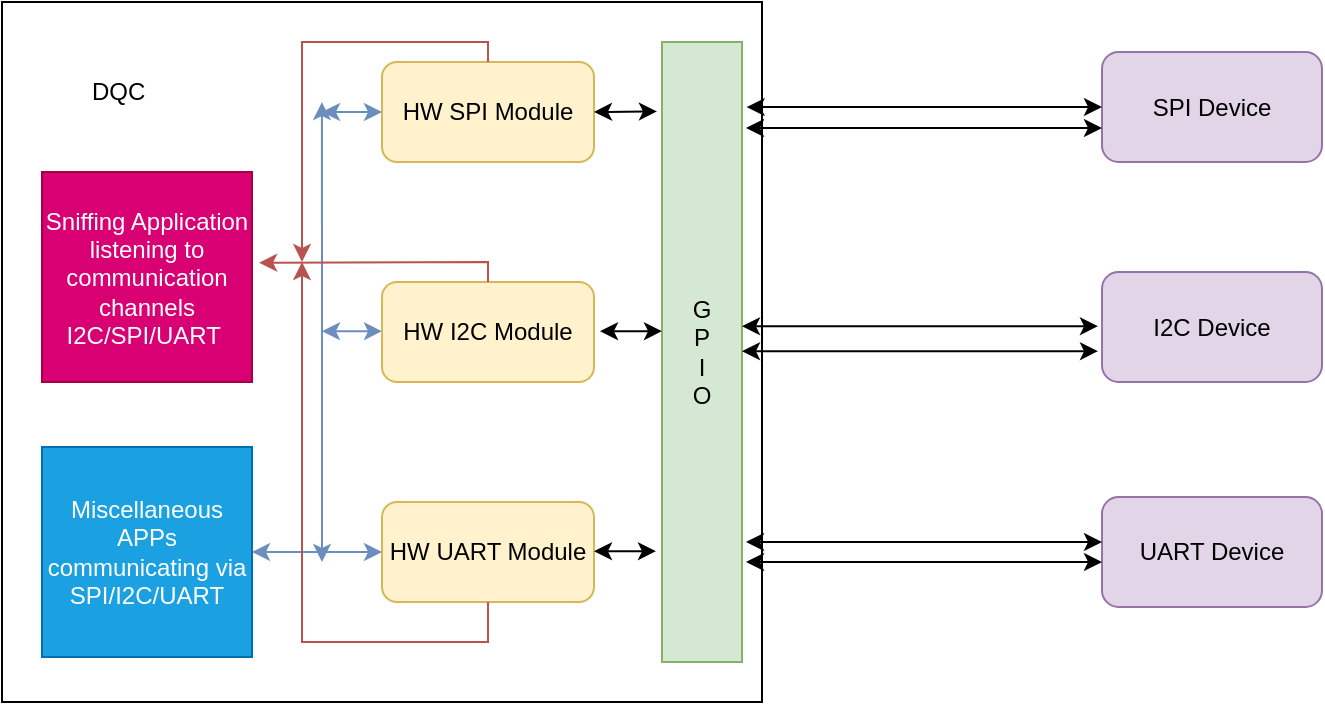 <mxfile version="24.6.4" type="github">
  <diagram name="Page-1" id="d1yw5aIdHZ56VsVLmTZw">
    <mxGraphModel dx="966" dy="575" grid="1" gridSize="10" guides="1" tooltips="1" connect="1" arrows="1" fold="1" page="1" pageScale="1" pageWidth="827" pageHeight="1169" math="0" shadow="0">
      <root>
        <mxCell id="0" />
        <mxCell id="1" parent="0" />
        <mxCell id="KTRfa0HQbRQcBF-a7mTR-3" value="" style="rounded=0;whiteSpace=wrap;html=1;" vertex="1" parent="1">
          <mxGeometry x="50" y="180" width="380" height="350" as="geometry" />
        </mxCell>
        <mxCell id="KTRfa0HQbRQcBF-a7mTR-4" value="HW SPI Module" style="rounded=1;whiteSpace=wrap;html=1;fillColor=#fff2cc;strokeColor=#d6b656;" vertex="1" parent="1">
          <mxGeometry x="240" y="210" width="106" height="50" as="geometry" />
        </mxCell>
        <mxCell id="KTRfa0HQbRQcBF-a7mTR-5" value="HW I2C Module" style="rounded=1;whiteSpace=wrap;html=1;fillColor=#fff2cc;strokeColor=#d6b656;" vertex="1" parent="1">
          <mxGeometry x="240" y="320" width="106" height="50" as="geometry" />
        </mxCell>
        <mxCell id="KTRfa0HQbRQcBF-a7mTR-6" value="HW UART Module" style="rounded=1;whiteSpace=wrap;html=1;fillColor=#fff2cc;strokeColor=#d6b656;" vertex="1" parent="1">
          <mxGeometry x="240" y="430" width="106" height="50" as="geometry" />
        </mxCell>
        <mxCell id="KTRfa0HQbRQcBF-a7mTR-8" value="G&lt;br&gt;P&lt;br&gt;I&lt;br&gt;O" style="rounded=0;whiteSpace=wrap;html=1;fillColor=#d5e8d4;strokeColor=#82b366;" vertex="1" parent="1">
          <mxGeometry x="380" y="200" width="40" height="310" as="geometry" />
        </mxCell>
        <mxCell id="KTRfa0HQbRQcBF-a7mTR-9" value="Sniffing Application&lt;br&gt;listening to communication channels I2C/SPI/UART&amp;nbsp;" style="whiteSpace=wrap;html=1;aspect=fixed;fillColor=#d80073;fontColor=#ffffff;strokeColor=#A50040;" vertex="1" parent="1">
          <mxGeometry x="70" y="265" width="105" height="105" as="geometry" />
        </mxCell>
        <mxCell id="KTRfa0HQbRQcBF-a7mTR-10" value="SPI Device" style="rounded=1;whiteSpace=wrap;html=1;fillColor=#e1d5e7;strokeColor=#9673a6;" vertex="1" parent="1">
          <mxGeometry x="600" y="205" width="110" height="55" as="geometry" />
        </mxCell>
        <mxCell id="KTRfa0HQbRQcBF-a7mTR-11" value="I2C Device" style="rounded=1;whiteSpace=wrap;html=1;fillColor=#e1d5e7;strokeColor=#9673a6;" vertex="1" parent="1">
          <mxGeometry x="600" y="315" width="110" height="55" as="geometry" />
        </mxCell>
        <mxCell id="KTRfa0HQbRQcBF-a7mTR-12" value="UART Device" style="rounded=1;whiteSpace=wrap;html=1;fillColor=#e1d5e7;strokeColor=#9673a6;" vertex="1" parent="1">
          <mxGeometry x="600" y="427.5" width="110" height="55" as="geometry" />
        </mxCell>
        <mxCell id="KTRfa0HQbRQcBF-a7mTR-13" value="DQC&amp;nbsp;" style="text;html=1;align=center;verticalAlign=middle;whiteSpace=wrap;rounded=0;" vertex="1" parent="1">
          <mxGeometry x="80" y="210" width="60" height="30" as="geometry" />
        </mxCell>
        <mxCell id="KTRfa0HQbRQcBF-a7mTR-14" value="" style="endArrow=classic;startArrow=classic;html=1;rounded=0;entryX=0;entryY=0.5;entryDx=0;entryDy=0;exitX=1.057;exitY=0.105;exitDx=0;exitDy=0;exitPerimeter=0;" edge="1" parent="1" source="KTRfa0HQbRQcBF-a7mTR-8" target="KTRfa0HQbRQcBF-a7mTR-10">
          <mxGeometry width="50" height="50" relative="1" as="geometry">
            <mxPoint x="380" y="360" as="sourcePoint" />
            <mxPoint x="430" y="310" as="targetPoint" />
          </mxGeometry>
        </mxCell>
        <mxCell id="KTRfa0HQbRQcBF-a7mTR-15" value="" style="endArrow=classic;startArrow=classic;html=1;rounded=0;entryX=0;entryY=0.5;entryDx=0;entryDy=0;exitX=1.057;exitY=0.105;exitDx=0;exitDy=0;exitPerimeter=0;" edge="1" parent="1">
          <mxGeometry width="50" height="50" relative="1" as="geometry">
            <mxPoint x="422" y="243" as="sourcePoint" />
            <mxPoint x="600" y="243" as="targetPoint" />
          </mxGeometry>
        </mxCell>
        <mxCell id="KTRfa0HQbRQcBF-a7mTR-16" value="" style="endArrow=classic;startArrow=classic;html=1;rounded=0;entryX=0;entryY=0.5;entryDx=0;entryDy=0;exitX=1.057;exitY=0.105;exitDx=0;exitDy=0;exitPerimeter=0;" edge="1" parent="1">
          <mxGeometry width="50" height="50" relative="1" as="geometry">
            <mxPoint x="420" y="342.1" as="sourcePoint" />
            <mxPoint x="598" y="342.1" as="targetPoint" />
          </mxGeometry>
        </mxCell>
        <mxCell id="KTRfa0HQbRQcBF-a7mTR-17" value="" style="endArrow=classic;startArrow=classic;html=1;rounded=0;entryX=0;entryY=0.5;entryDx=0;entryDy=0;exitX=1.057;exitY=0.105;exitDx=0;exitDy=0;exitPerimeter=0;" edge="1" parent="1">
          <mxGeometry width="50" height="50" relative="1" as="geometry">
            <mxPoint x="420" y="354.6" as="sourcePoint" />
            <mxPoint x="598" y="354.6" as="targetPoint" />
          </mxGeometry>
        </mxCell>
        <mxCell id="KTRfa0HQbRQcBF-a7mTR-18" value="" style="endArrow=classic;startArrow=classic;html=1;rounded=0;entryX=0;entryY=0.5;entryDx=0;entryDy=0;exitX=1.057;exitY=0.105;exitDx=0;exitDy=0;exitPerimeter=0;" edge="1" parent="1">
          <mxGeometry width="50" height="50" relative="1" as="geometry">
            <mxPoint x="422" y="450" as="sourcePoint" />
            <mxPoint x="600" y="450" as="targetPoint" />
          </mxGeometry>
        </mxCell>
        <mxCell id="KTRfa0HQbRQcBF-a7mTR-19" value="" style="endArrow=classic;startArrow=classic;html=1;rounded=0;entryX=0;entryY=0.5;entryDx=0;entryDy=0;exitX=1.057;exitY=0.105;exitDx=0;exitDy=0;exitPerimeter=0;" edge="1" parent="1">
          <mxGeometry width="50" height="50" relative="1" as="geometry">
            <mxPoint x="422" y="460" as="sourcePoint" />
            <mxPoint x="600" y="460" as="targetPoint" />
          </mxGeometry>
        </mxCell>
        <mxCell id="KTRfa0HQbRQcBF-a7mTR-20" value="" style="endArrow=classic;startArrow=classic;html=1;rounded=0;exitX=1;exitY=0.5;exitDx=0;exitDy=0;entryX=-0.063;entryY=0.112;entryDx=0;entryDy=0;entryPerimeter=0;" edge="1" parent="1" source="KTRfa0HQbRQcBF-a7mTR-4" target="KTRfa0HQbRQcBF-a7mTR-8">
          <mxGeometry width="50" height="50" relative="1" as="geometry">
            <mxPoint x="380" y="360" as="sourcePoint" />
            <mxPoint x="430" y="310" as="targetPoint" />
          </mxGeometry>
        </mxCell>
        <mxCell id="KTRfa0HQbRQcBF-a7mTR-23" value="" style="endArrow=classic;startArrow=classic;html=1;rounded=0;exitX=1;exitY=0.5;exitDx=0;exitDy=0;entryX=-0.063;entryY=0.112;entryDx=0;entryDy=0;entryPerimeter=0;" edge="1" parent="1">
          <mxGeometry width="50" height="50" relative="1" as="geometry">
            <mxPoint x="349" y="344.6" as="sourcePoint" />
            <mxPoint x="380" y="344.6" as="targetPoint" />
          </mxGeometry>
        </mxCell>
        <mxCell id="KTRfa0HQbRQcBF-a7mTR-24" value="" style="endArrow=classic;startArrow=classic;html=1;rounded=0;exitX=1;exitY=0.5;exitDx=0;exitDy=0;entryX=-0.063;entryY=0.112;entryDx=0;entryDy=0;entryPerimeter=0;" edge="1" parent="1">
          <mxGeometry width="50" height="50" relative="1" as="geometry">
            <mxPoint x="346" y="454.6" as="sourcePoint" />
            <mxPoint x="377" y="454.6" as="targetPoint" />
          </mxGeometry>
        </mxCell>
        <mxCell id="KTRfa0HQbRQcBF-a7mTR-26" value="Miscellaneous APPs&lt;br&gt;communicating via SPI/I2C/UART" style="whiteSpace=wrap;html=1;aspect=fixed;fillColor=#1ba1e2;fontColor=#ffffff;strokeColor=#006EAF;" vertex="1" parent="1">
          <mxGeometry x="70" y="402.5" width="105" height="105" as="geometry" />
        </mxCell>
        <mxCell id="KTRfa0HQbRQcBF-a7mTR-27" value="" style="endArrow=classic;startArrow=classic;html=1;rounded=0;exitX=1;exitY=0.5;exitDx=0;exitDy=0;entryX=0;entryY=0.5;entryDx=0;entryDy=0;fillColor=#dae8fc;strokeColor=#6c8ebf;" edge="1" parent="1" source="KTRfa0HQbRQcBF-a7mTR-26" target="KTRfa0HQbRQcBF-a7mTR-6">
          <mxGeometry width="50" height="50" relative="1" as="geometry">
            <mxPoint x="380" y="360" as="sourcePoint" />
            <mxPoint x="430" y="310" as="targetPoint" />
          </mxGeometry>
        </mxCell>
        <mxCell id="KTRfa0HQbRQcBF-a7mTR-31" value="" style="endArrow=classic;startArrow=classic;html=1;rounded=0;entryX=0.421;entryY=0.143;entryDx=0;entryDy=0;entryPerimeter=0;fillColor=#dae8fc;strokeColor=#6c8ebf;" edge="1" parent="1" target="KTRfa0HQbRQcBF-a7mTR-3">
          <mxGeometry width="50" height="50" relative="1" as="geometry">
            <mxPoint x="210" y="460" as="sourcePoint" />
            <mxPoint x="430" y="310" as="targetPoint" />
          </mxGeometry>
        </mxCell>
        <mxCell id="KTRfa0HQbRQcBF-a7mTR-32" value="" style="endArrow=classic;startArrow=classic;html=1;rounded=0;entryX=0;entryY=0.5;entryDx=0;entryDy=0;fillColor=#dae8fc;strokeColor=#6c8ebf;" edge="1" parent="1" target="KTRfa0HQbRQcBF-a7mTR-4">
          <mxGeometry width="50" height="50" relative="1" as="geometry">
            <mxPoint x="210" y="235" as="sourcePoint" />
            <mxPoint x="430" y="310" as="targetPoint" />
          </mxGeometry>
        </mxCell>
        <mxCell id="KTRfa0HQbRQcBF-a7mTR-33" value="" style="endArrow=classic;startArrow=classic;html=1;rounded=0;entryX=0;entryY=0.5;entryDx=0;entryDy=0;fillColor=#dae8fc;strokeColor=#6c8ebf;" edge="1" parent="1">
          <mxGeometry width="50" height="50" relative="1" as="geometry">
            <mxPoint x="210" y="344.6" as="sourcePoint" />
            <mxPoint x="240" y="344.6" as="targetPoint" />
          </mxGeometry>
        </mxCell>
        <mxCell id="KTRfa0HQbRQcBF-a7mTR-35" value="" style="endArrow=classic;html=1;rounded=0;exitX=0.5;exitY=1;exitDx=0;exitDy=0;fillColor=#f8cecc;strokeColor=#b85450;" edge="1" parent="1" source="KTRfa0HQbRQcBF-a7mTR-6">
          <mxGeometry width="50" height="50" relative="1" as="geometry">
            <mxPoint x="380" y="360" as="sourcePoint" />
            <mxPoint x="200" y="310" as="targetPoint" />
            <Array as="points">
              <mxPoint x="293" y="500" />
              <mxPoint x="200" y="500" />
              <mxPoint x="200" y="318" />
            </Array>
          </mxGeometry>
        </mxCell>
        <mxCell id="KTRfa0HQbRQcBF-a7mTR-36" value="" style="endArrow=classic;html=1;rounded=0;exitX=0.5;exitY=0;exitDx=0;exitDy=0;fillColor=#f8cecc;strokeColor=#b85450;entryX=1.034;entryY=0.432;entryDx=0;entryDy=0;entryPerimeter=0;" edge="1" parent="1" source="KTRfa0HQbRQcBF-a7mTR-5" target="KTRfa0HQbRQcBF-a7mTR-9">
          <mxGeometry width="50" height="50" relative="1" as="geometry">
            <mxPoint x="380" y="360" as="sourcePoint" />
            <mxPoint x="180" y="310" as="targetPoint" />
            <Array as="points">
              <mxPoint x="293" y="310" />
            </Array>
          </mxGeometry>
        </mxCell>
        <mxCell id="KTRfa0HQbRQcBF-a7mTR-38" value="" style="endArrow=classic;html=1;rounded=0;exitX=0.5;exitY=0;exitDx=0;exitDy=0;fillColor=#f8cecc;strokeColor=#b85450;" edge="1" parent="1" source="KTRfa0HQbRQcBF-a7mTR-4">
          <mxGeometry width="50" height="50" relative="1" as="geometry">
            <mxPoint x="380" y="360" as="sourcePoint" />
            <mxPoint x="200" y="310" as="targetPoint" />
            <Array as="points">
              <mxPoint x="293" y="200" />
              <mxPoint x="200" y="200" />
            </Array>
          </mxGeometry>
        </mxCell>
      </root>
    </mxGraphModel>
  </diagram>
</mxfile>
